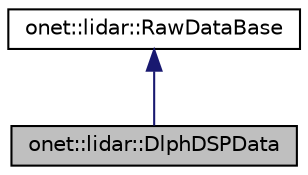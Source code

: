 digraph "onet::lidar::DlphDSPData"
{
 // LATEX_PDF_SIZE
  edge [fontname="Helvetica",fontsize="10",labelfontname="Helvetica",labelfontsize="10"];
  node [fontname="Helvetica",fontsize="10",shape=record];
  Node1 [label="onet::lidar::DlphDSPData",height=0.2,width=0.4,color="black", fillcolor="grey75", style="filled", fontcolor="black",tooltip="The raw data with DSP type struct."];
  Node2 -> Node1 [dir="back",color="midnightblue",fontsize="10",style="solid",fontname="Helvetica"];
  Node2 [label="onet::lidar::RawDataBase",height=0.2,width=0.4,color="black", fillcolor="white", style="filled",URL="$structonet_1_1lidar_1_1RawDataBase.html",tooltip="The raw data base struct."];
}
